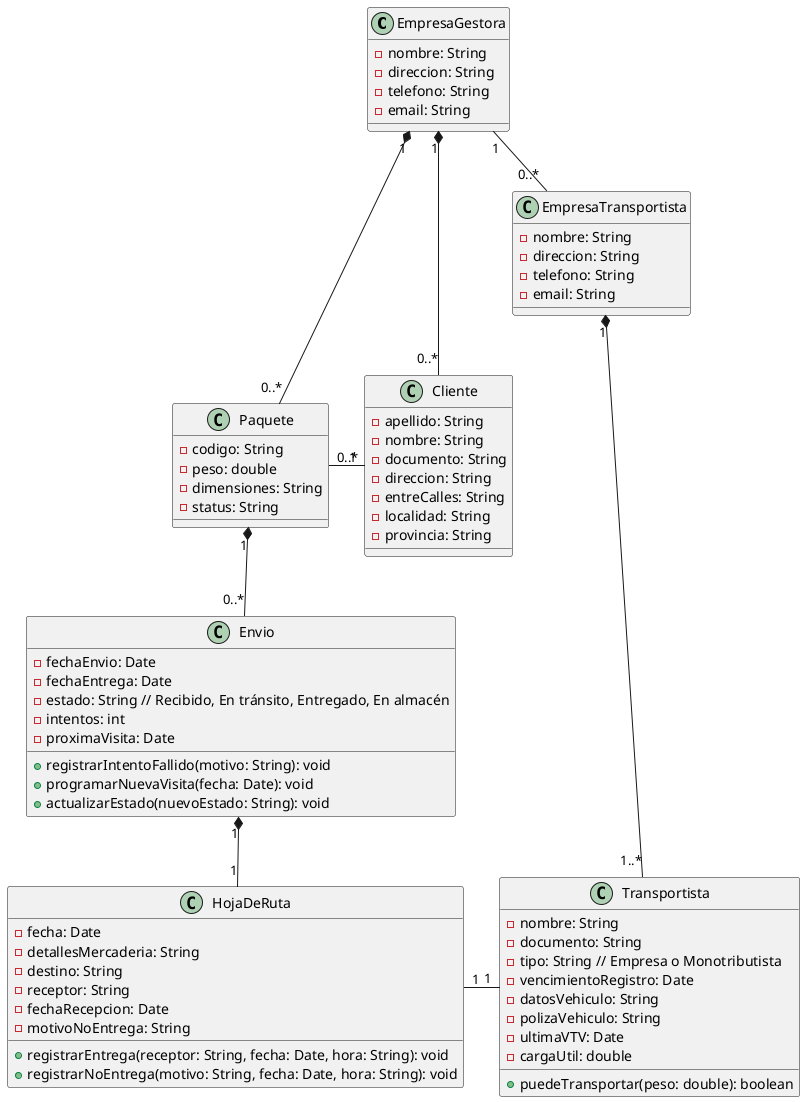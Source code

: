@startuml

class EmpresaGestora {
    - nombre: String
    - direccion: String
    - telefono: String
    - email: String
}

class Cliente {
    - apellido: String
    - nombre: String
    - documento: String
    - direccion: String
    - entreCalles: String
    - localidad: String
    - provincia: String
}

class Paquete {
    - codigo: String
    - peso: double
    - dimensiones: String
    - status: String
}

class EmpresaTransportista {
    - nombre: String
    - direccion: String
    - telefono: String
    - email: String
}

class Transportista {
    - nombre: String
    - documento: String
    - tipo: String // Empresa o Monotributista
    - vencimientoRegistro: Date
    - datosVehiculo: String
    - polizaVehiculo: String
    - ultimaVTV: Date
    - cargaUtil: double

    + puedeTransportar(peso: double): boolean
}

class Envio {
    - fechaEnvio: Date
    - fechaEntrega: Date
    - estado: String // Recibido, En tránsito, Entregado, En almacén
    - intentos: int
    - proximaVisita: Date

    + registrarIntentoFallido(motivo: String): void
    + programarNuevaVisita(fecha: Date): void
    + actualizarEstado(nuevoEstado: String): void
}

class HojaDeRuta {
    - fecha: Date
    - detallesMercaderia: String
    - destino: String
    - receptor: String
    - fechaRecepcion: Date
    - motivoNoEntrega: String

    + registrarEntrega(receptor: String, fecha: Date, hora: String): void
    + registrarNoEntrega(motivo: String, fecha: Date, hora: String): void
}

EmpresaGestora "1" *--- "0..*" Cliente
EmpresaGestora "1" *--- "0..*" Paquete
Cliente "1" --left-- "0..*" Paquete
Paquete "1" *-- "0..*" Envio
Envio "1" *-- "1" HojaDeRuta
HojaDeRuta "1" -right- "1" Transportista
EmpresaGestora "1" -right- "0..*" EmpresaTransportista
EmpresaTransportista "1" *-- "1..*" Transportista

@enduml
